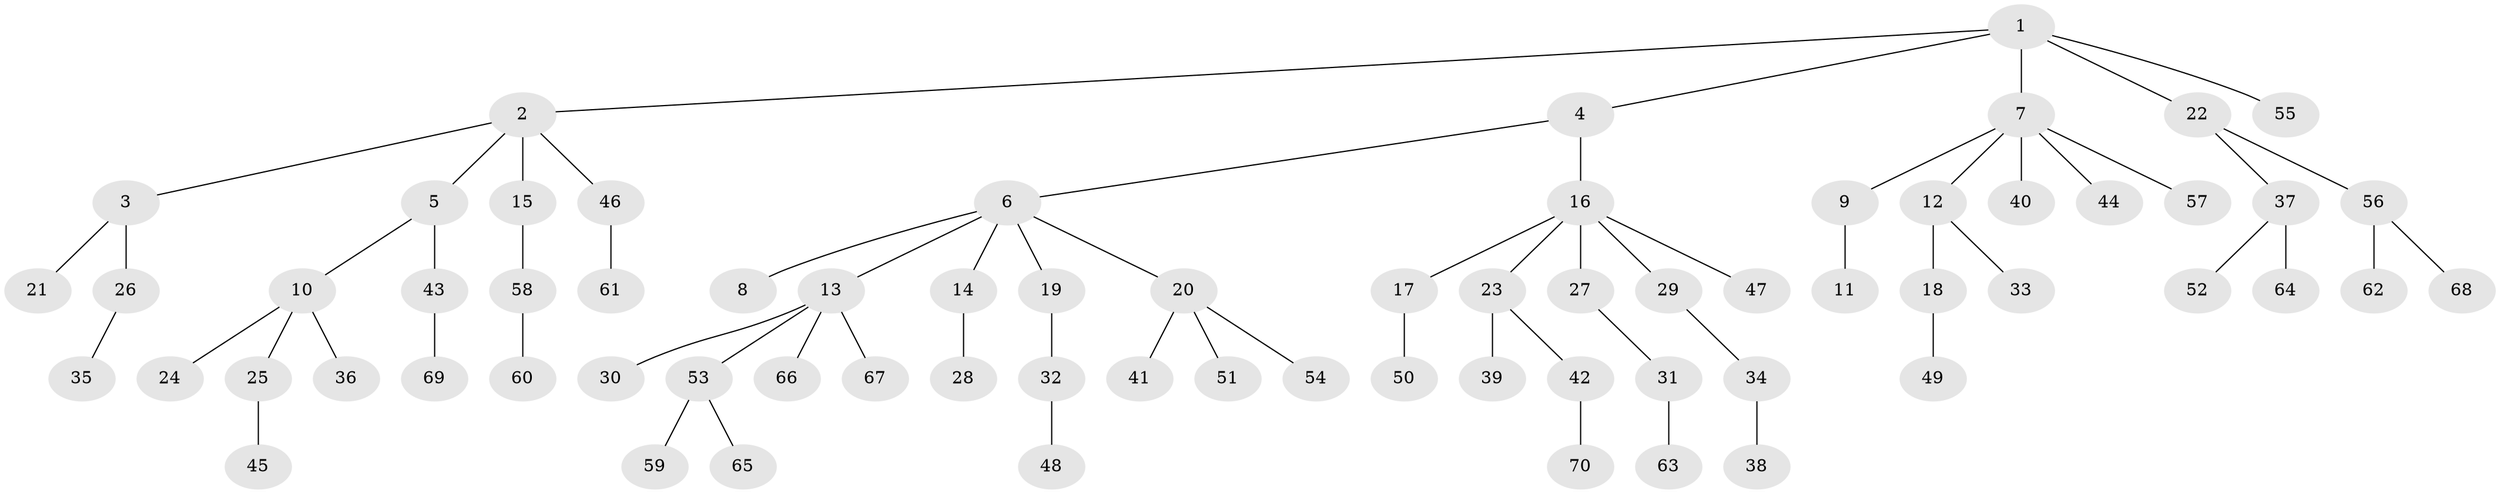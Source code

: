 // Generated by graph-tools (version 1.1) at 2025/15/03/09/25 04:15:23]
// undirected, 70 vertices, 69 edges
graph export_dot {
graph [start="1"]
  node [color=gray90,style=filled];
  1;
  2;
  3;
  4;
  5;
  6;
  7;
  8;
  9;
  10;
  11;
  12;
  13;
  14;
  15;
  16;
  17;
  18;
  19;
  20;
  21;
  22;
  23;
  24;
  25;
  26;
  27;
  28;
  29;
  30;
  31;
  32;
  33;
  34;
  35;
  36;
  37;
  38;
  39;
  40;
  41;
  42;
  43;
  44;
  45;
  46;
  47;
  48;
  49;
  50;
  51;
  52;
  53;
  54;
  55;
  56;
  57;
  58;
  59;
  60;
  61;
  62;
  63;
  64;
  65;
  66;
  67;
  68;
  69;
  70;
  1 -- 2;
  1 -- 4;
  1 -- 7;
  1 -- 22;
  1 -- 55;
  2 -- 3;
  2 -- 5;
  2 -- 15;
  2 -- 46;
  3 -- 21;
  3 -- 26;
  4 -- 6;
  4 -- 16;
  5 -- 10;
  5 -- 43;
  6 -- 8;
  6 -- 13;
  6 -- 14;
  6 -- 19;
  6 -- 20;
  7 -- 9;
  7 -- 12;
  7 -- 40;
  7 -- 44;
  7 -- 57;
  9 -- 11;
  10 -- 24;
  10 -- 25;
  10 -- 36;
  12 -- 18;
  12 -- 33;
  13 -- 30;
  13 -- 53;
  13 -- 66;
  13 -- 67;
  14 -- 28;
  15 -- 58;
  16 -- 17;
  16 -- 23;
  16 -- 27;
  16 -- 29;
  16 -- 47;
  17 -- 50;
  18 -- 49;
  19 -- 32;
  20 -- 41;
  20 -- 51;
  20 -- 54;
  22 -- 37;
  22 -- 56;
  23 -- 39;
  23 -- 42;
  25 -- 45;
  26 -- 35;
  27 -- 31;
  29 -- 34;
  31 -- 63;
  32 -- 48;
  34 -- 38;
  37 -- 52;
  37 -- 64;
  42 -- 70;
  43 -- 69;
  46 -- 61;
  53 -- 59;
  53 -- 65;
  56 -- 62;
  56 -- 68;
  58 -- 60;
}

